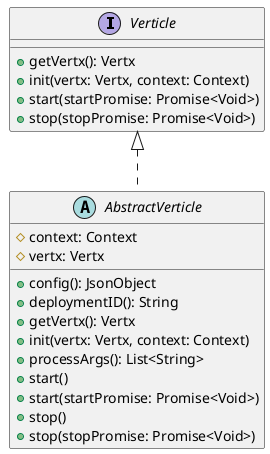 @startuml verticle

interface Verticle {
    +getVertx(): Vertx
    +init(vertx: Vertx, context: Context)
    +start(startPromise: Promise<Void>)
    +stop(stopPromise: Promise<Void>)
}

abstract class AbstractVerticle implements Verticle {
    #context: Context
    #vertx: Vertx
    +config(): JsonObject
    +deploymentID(): String
    +getVertx(): Vertx
    +init(vertx: Vertx, context: Context)
    +processArgs(): List<String>
    +start()
    +start(startPromise: Promise<Void>)
    +stop()
    +stop(stopPromise: Promise<Void>)
} 

@enduml